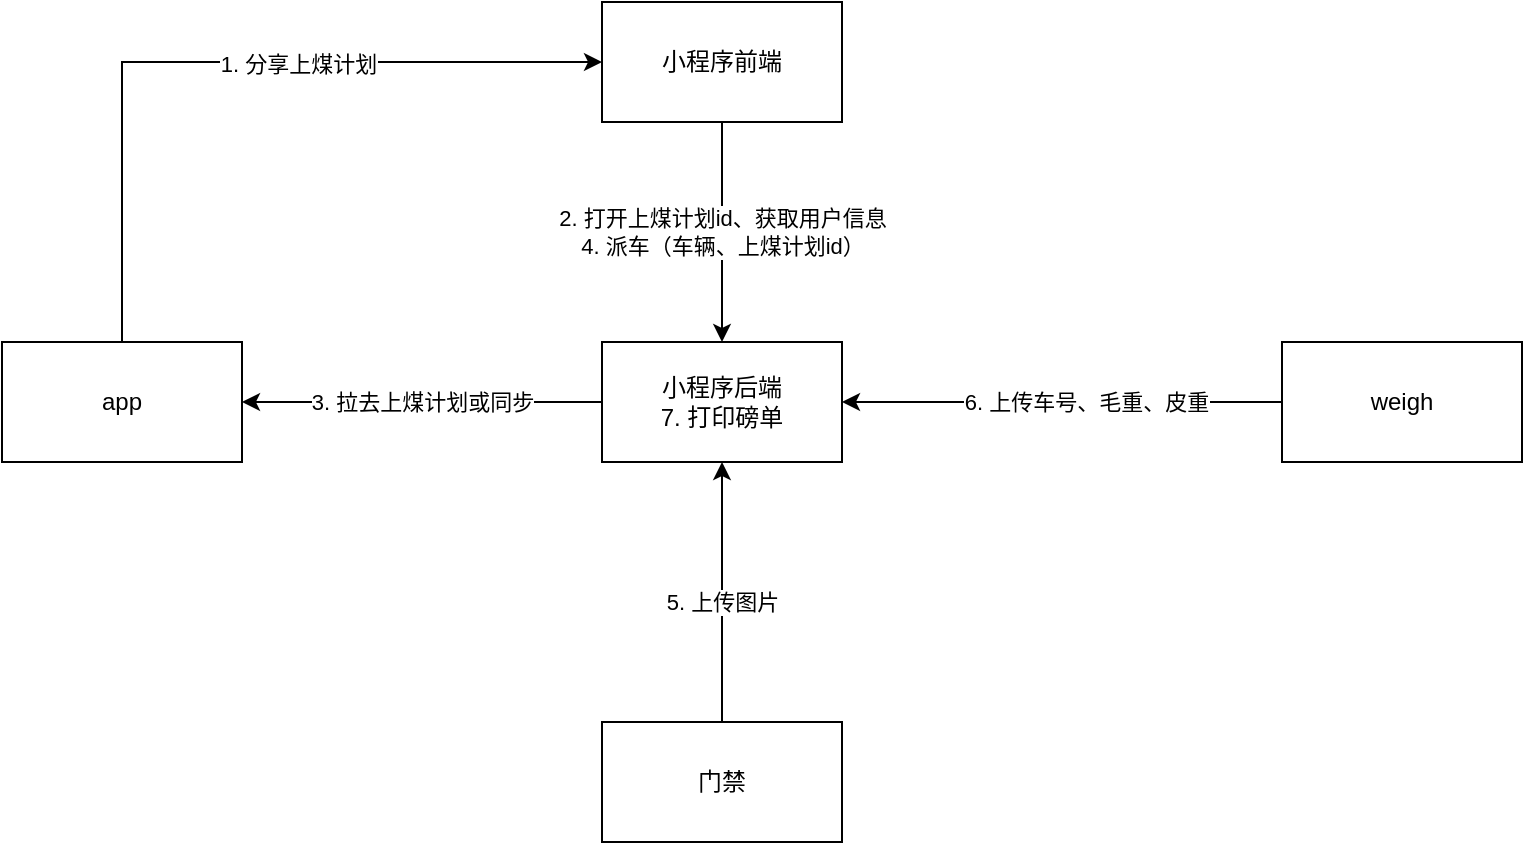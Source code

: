 <mxfile version="14.4.5" type="github">
  <diagram id="XHLoltds-L57Nakwp4Hv" name="Page-1">
    <mxGraphModel dx="900" dy="621" grid="1" gridSize="10" guides="1" tooltips="1" connect="1" arrows="1" fold="1" page="1" pageScale="1" pageWidth="827" pageHeight="1169" math="0" shadow="0">
      <root>
        <mxCell id="0" />
        <mxCell id="1" parent="0" />
        <mxCell id="aHdHfkGLuesiWaTR18bo-15" style="edgeStyle=orthogonalEdgeStyle;rounded=0;orthogonalLoop=1;jettySize=auto;html=1;exitX=0;exitY=0.5;exitDx=0;exitDy=0;" edge="1" parent="1" source="aHdHfkGLuesiWaTR18bo-1" target="aHdHfkGLuesiWaTR18bo-2">
          <mxGeometry relative="1" as="geometry" />
        </mxCell>
        <mxCell id="aHdHfkGLuesiWaTR18bo-16" value="3. 拉去上煤计划或同步" style="edgeLabel;html=1;align=center;verticalAlign=middle;resizable=0;points=[];" vertex="1" connectable="0" parent="aHdHfkGLuesiWaTR18bo-15">
          <mxGeometry x="0.144" y="-1" relative="1" as="geometry">
            <mxPoint x="13" y="1" as="offset" />
          </mxGeometry>
        </mxCell>
        <mxCell id="aHdHfkGLuesiWaTR18bo-1" value="小程序后端&lt;br&gt;7. 打印磅单" style="rounded=0;whiteSpace=wrap;html=1;" vertex="1" parent="1">
          <mxGeometry x="330" y="210" width="120" height="60" as="geometry" />
        </mxCell>
        <mxCell id="aHdHfkGLuesiWaTR18bo-12" style="edgeStyle=orthogonalEdgeStyle;rounded=0;orthogonalLoop=1;jettySize=auto;html=1;exitX=0.5;exitY=0;exitDx=0;exitDy=0;entryX=0;entryY=0.5;entryDx=0;entryDy=0;" edge="1" parent="1" source="aHdHfkGLuesiWaTR18bo-2" target="aHdHfkGLuesiWaTR18bo-5">
          <mxGeometry relative="1" as="geometry" />
        </mxCell>
        <mxCell id="aHdHfkGLuesiWaTR18bo-13" value="1. 分享上煤计划" style="edgeLabel;html=1;align=center;verticalAlign=middle;resizable=0;points=[];" vertex="1" connectable="0" parent="aHdHfkGLuesiWaTR18bo-12">
          <mxGeometry x="0.2" y="-1" relative="1" as="geometry">
            <mxPoint as="offset" />
          </mxGeometry>
        </mxCell>
        <mxCell id="aHdHfkGLuesiWaTR18bo-2" value="app" style="rounded=0;whiteSpace=wrap;html=1;" vertex="1" parent="1">
          <mxGeometry x="30" y="210" width="120" height="60" as="geometry" />
        </mxCell>
        <mxCell id="aHdHfkGLuesiWaTR18bo-8" style="edgeStyle=orthogonalEdgeStyle;rounded=0;orthogonalLoop=1;jettySize=auto;html=1;exitX=0;exitY=0.5;exitDx=0;exitDy=0;entryX=1;entryY=0.5;entryDx=0;entryDy=0;" edge="1" parent="1" source="aHdHfkGLuesiWaTR18bo-3" target="aHdHfkGLuesiWaTR18bo-1">
          <mxGeometry relative="1" as="geometry" />
        </mxCell>
        <mxCell id="aHdHfkGLuesiWaTR18bo-9" value="6. 上传车号、毛重、皮重" style="edgeLabel;html=1;align=center;verticalAlign=middle;resizable=0;points=[];" vertex="1" connectable="0" parent="aHdHfkGLuesiWaTR18bo-8">
          <mxGeometry x="-0.446" y="-3" relative="1" as="geometry">
            <mxPoint x="-37" y="3" as="offset" />
          </mxGeometry>
        </mxCell>
        <mxCell id="aHdHfkGLuesiWaTR18bo-3" value="weigh" style="rounded=0;whiteSpace=wrap;html=1;" vertex="1" parent="1">
          <mxGeometry x="670" y="210" width="120" height="60" as="geometry" />
        </mxCell>
        <mxCell id="aHdHfkGLuesiWaTR18bo-6" style="edgeStyle=orthogonalEdgeStyle;rounded=0;orthogonalLoop=1;jettySize=auto;html=1;exitX=0.5;exitY=0;exitDx=0;exitDy=0;entryX=0.5;entryY=1;entryDx=0;entryDy=0;" edge="1" parent="1" source="aHdHfkGLuesiWaTR18bo-4" target="aHdHfkGLuesiWaTR18bo-1">
          <mxGeometry relative="1" as="geometry" />
        </mxCell>
        <mxCell id="aHdHfkGLuesiWaTR18bo-7" value="5. 上传图片" style="edgeLabel;html=1;align=center;verticalAlign=middle;resizable=0;points=[];" vertex="1" connectable="0" parent="aHdHfkGLuesiWaTR18bo-6">
          <mxGeometry x="-0.354" y="3" relative="1" as="geometry">
            <mxPoint x="3" y="-18" as="offset" />
          </mxGeometry>
        </mxCell>
        <mxCell id="aHdHfkGLuesiWaTR18bo-4" value="门禁" style="rounded=0;whiteSpace=wrap;html=1;" vertex="1" parent="1">
          <mxGeometry x="330" y="400" width="120" height="60" as="geometry" />
        </mxCell>
        <mxCell id="aHdHfkGLuesiWaTR18bo-14" value="2. 打开上煤计划id、获取用户信息&lt;br&gt;4. 派车（车辆、上煤计划id）" style="edgeStyle=orthogonalEdgeStyle;rounded=0;orthogonalLoop=1;jettySize=auto;html=1;exitX=0.5;exitY=1;exitDx=0;exitDy=0;" edge="1" parent="1" source="aHdHfkGLuesiWaTR18bo-5" target="aHdHfkGLuesiWaTR18bo-1">
          <mxGeometry relative="1" as="geometry" />
        </mxCell>
        <mxCell id="aHdHfkGLuesiWaTR18bo-5" value="小程序前端" style="rounded=0;whiteSpace=wrap;html=1;" vertex="1" parent="1">
          <mxGeometry x="330" y="40" width="120" height="60" as="geometry" />
        </mxCell>
      </root>
    </mxGraphModel>
  </diagram>
</mxfile>
